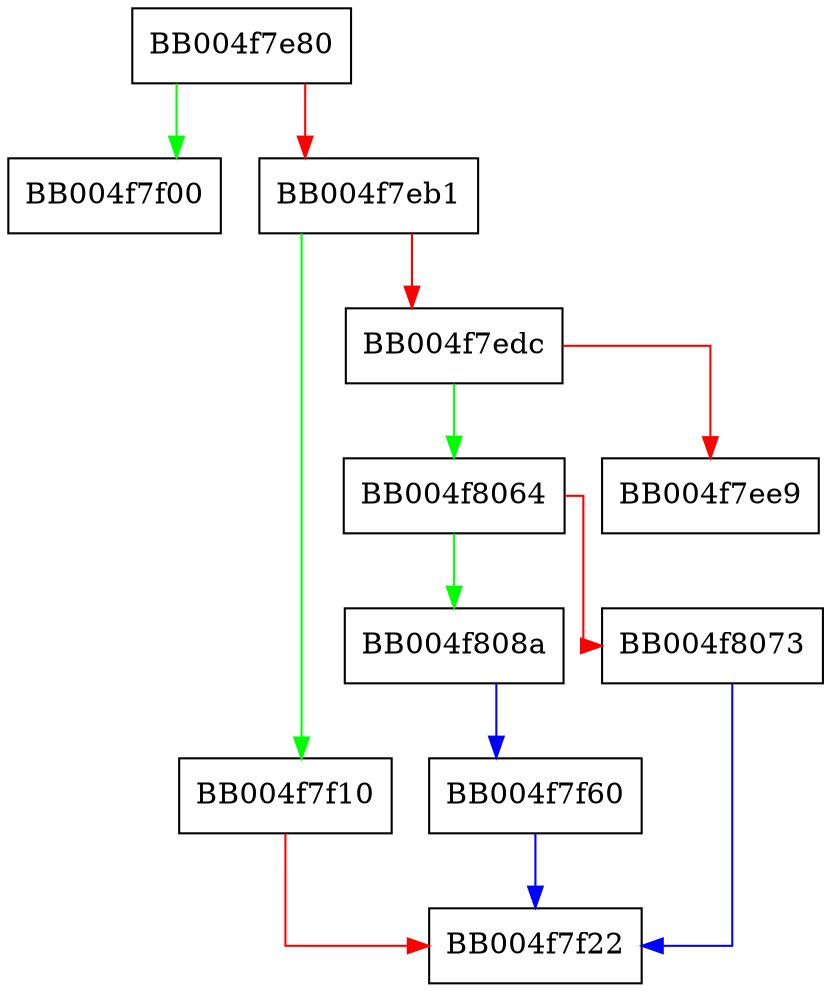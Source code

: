 digraph ossl_qlog_event_connectivity_connection_closed {
  node [shape="box"];
  graph [splines=ortho];
  BB004f7e80 -> BB004f7f00 [color="green"];
  BB004f7e80 -> BB004f7eb1 [color="red"];
  BB004f7eb1 -> BB004f7f10 [color="green"];
  BB004f7eb1 -> BB004f7edc [color="red"];
  BB004f7edc -> BB004f8064 [color="green"];
  BB004f7edc -> BB004f7ee9 [color="red"];
  BB004f7f10 -> BB004f7f22 [color="red"];
  BB004f7f60 -> BB004f7f22 [color="blue"];
  BB004f8064 -> BB004f808a [color="green"];
  BB004f8064 -> BB004f8073 [color="red"];
  BB004f8073 -> BB004f7f22 [color="blue"];
  BB004f808a -> BB004f7f60 [color="blue"];
}
